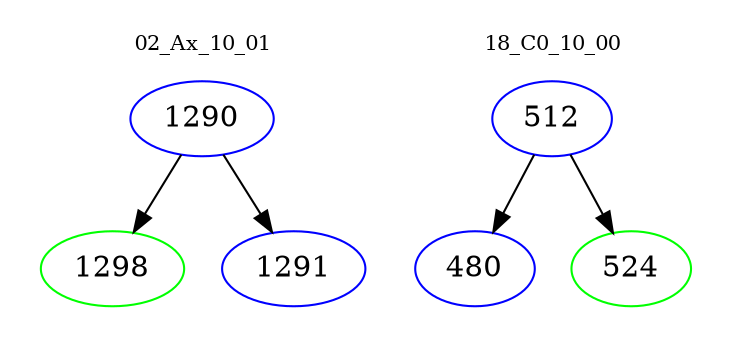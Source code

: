 digraph{
subgraph cluster_0 {
color = white
label = "02_Ax_10_01";
fontsize=10;
T0_1290 [label="1290", color="blue"]
T0_1290 -> T0_1298 [color="black"]
T0_1298 [label="1298", color="green"]
T0_1290 -> T0_1291 [color="black"]
T0_1291 [label="1291", color="blue"]
}
subgraph cluster_1 {
color = white
label = "18_C0_10_00";
fontsize=10;
T1_512 [label="512", color="blue"]
T1_512 -> T1_480 [color="black"]
T1_480 [label="480", color="blue"]
T1_512 -> T1_524 [color="black"]
T1_524 [label="524", color="green"]
}
}

